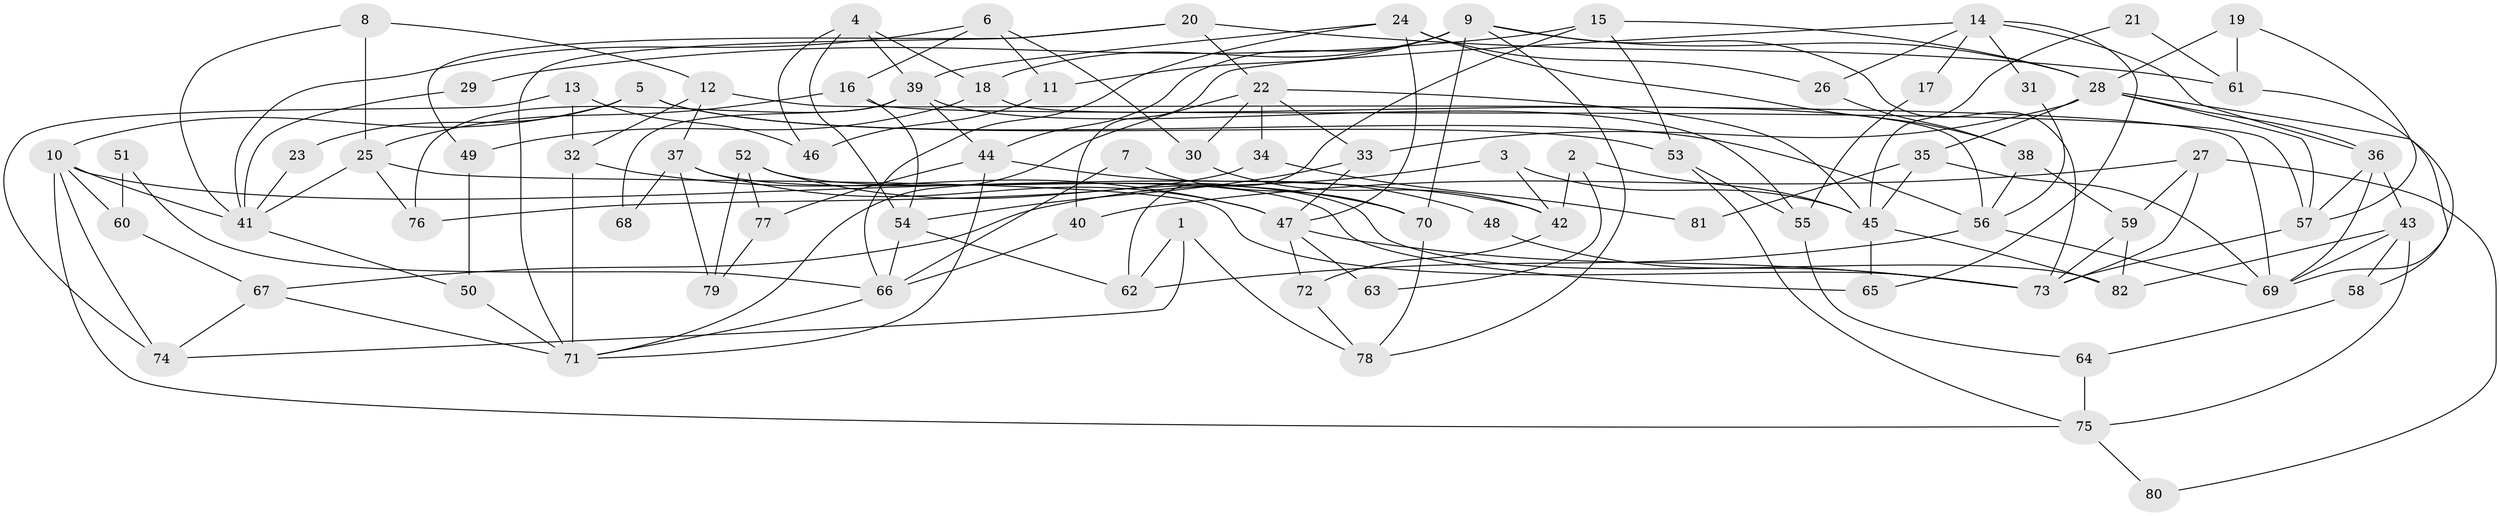 // Generated by graph-tools (version 1.1) at 2025/15/03/09/25 04:15:19]
// undirected, 82 vertices, 164 edges
graph export_dot {
graph [start="1"]
  node [color=gray90,style=filled];
  1;
  2;
  3;
  4;
  5;
  6;
  7;
  8;
  9;
  10;
  11;
  12;
  13;
  14;
  15;
  16;
  17;
  18;
  19;
  20;
  21;
  22;
  23;
  24;
  25;
  26;
  27;
  28;
  29;
  30;
  31;
  32;
  33;
  34;
  35;
  36;
  37;
  38;
  39;
  40;
  41;
  42;
  43;
  44;
  45;
  46;
  47;
  48;
  49;
  50;
  51;
  52;
  53;
  54;
  55;
  56;
  57;
  58;
  59;
  60;
  61;
  62;
  63;
  64;
  65;
  66;
  67;
  68;
  69;
  70;
  71;
  72;
  73;
  74;
  75;
  76;
  77;
  78;
  79;
  80;
  81;
  82;
  1 -- 74;
  1 -- 62;
  1 -- 78;
  2 -- 42;
  2 -- 45;
  2 -- 63;
  3 -- 67;
  3 -- 45;
  3 -- 42;
  4 -- 39;
  4 -- 54;
  4 -- 18;
  4 -- 46;
  5 -- 56;
  5 -- 53;
  5 -- 10;
  5 -- 23;
  6 -- 16;
  6 -- 41;
  6 -- 11;
  6 -- 30;
  7 -- 66;
  7 -- 70;
  8 -- 41;
  8 -- 12;
  8 -- 25;
  9 -- 28;
  9 -- 78;
  9 -- 11;
  9 -- 18;
  9 -- 44;
  9 -- 70;
  9 -- 73;
  10 -- 75;
  10 -- 41;
  10 -- 42;
  10 -- 60;
  10 -- 74;
  11 -- 46;
  12 -- 37;
  12 -- 69;
  12 -- 32;
  13 -- 46;
  13 -- 32;
  13 -- 74;
  14 -- 40;
  14 -- 36;
  14 -- 17;
  14 -- 26;
  14 -- 31;
  14 -- 65;
  15 -- 28;
  15 -- 62;
  15 -- 29;
  15 -- 53;
  16 -- 25;
  16 -- 57;
  16 -- 54;
  17 -- 55;
  18 -- 49;
  18 -- 56;
  19 -- 28;
  19 -- 61;
  19 -- 57;
  20 -- 71;
  20 -- 49;
  20 -- 22;
  20 -- 61;
  21 -- 45;
  21 -- 61;
  22 -- 30;
  22 -- 33;
  22 -- 34;
  22 -- 45;
  22 -- 71;
  23 -- 41;
  24 -- 47;
  24 -- 38;
  24 -- 26;
  24 -- 39;
  24 -- 66;
  25 -- 73;
  25 -- 41;
  25 -- 76;
  26 -- 38;
  27 -- 73;
  27 -- 59;
  27 -- 40;
  27 -- 80;
  28 -- 57;
  28 -- 33;
  28 -- 35;
  28 -- 36;
  28 -- 58;
  29 -- 41;
  30 -- 42;
  31 -- 56;
  32 -- 71;
  32 -- 47;
  33 -- 47;
  33 -- 54;
  34 -- 76;
  34 -- 81;
  35 -- 45;
  35 -- 69;
  35 -- 81;
  36 -- 43;
  36 -- 57;
  36 -- 69;
  37 -- 47;
  37 -- 65;
  37 -- 68;
  37 -- 79;
  38 -- 56;
  38 -- 59;
  39 -- 44;
  39 -- 55;
  39 -- 68;
  39 -- 76;
  40 -- 66;
  41 -- 50;
  42 -- 72;
  43 -- 82;
  43 -- 69;
  43 -- 58;
  43 -- 75;
  44 -- 71;
  44 -- 48;
  44 -- 77;
  45 -- 82;
  45 -- 65;
  47 -- 73;
  47 -- 63;
  47 -- 72;
  48 -- 73;
  49 -- 50;
  50 -- 71;
  51 -- 60;
  51 -- 66;
  52 -- 70;
  52 -- 77;
  52 -- 79;
  52 -- 82;
  53 -- 75;
  53 -- 55;
  54 -- 62;
  54 -- 66;
  55 -- 64;
  56 -- 69;
  56 -- 62;
  57 -- 73;
  58 -- 64;
  59 -- 73;
  59 -- 82;
  60 -- 67;
  61 -- 69;
  64 -- 75;
  66 -- 71;
  67 -- 74;
  67 -- 71;
  70 -- 78;
  72 -- 78;
  75 -- 80;
  77 -- 79;
}
